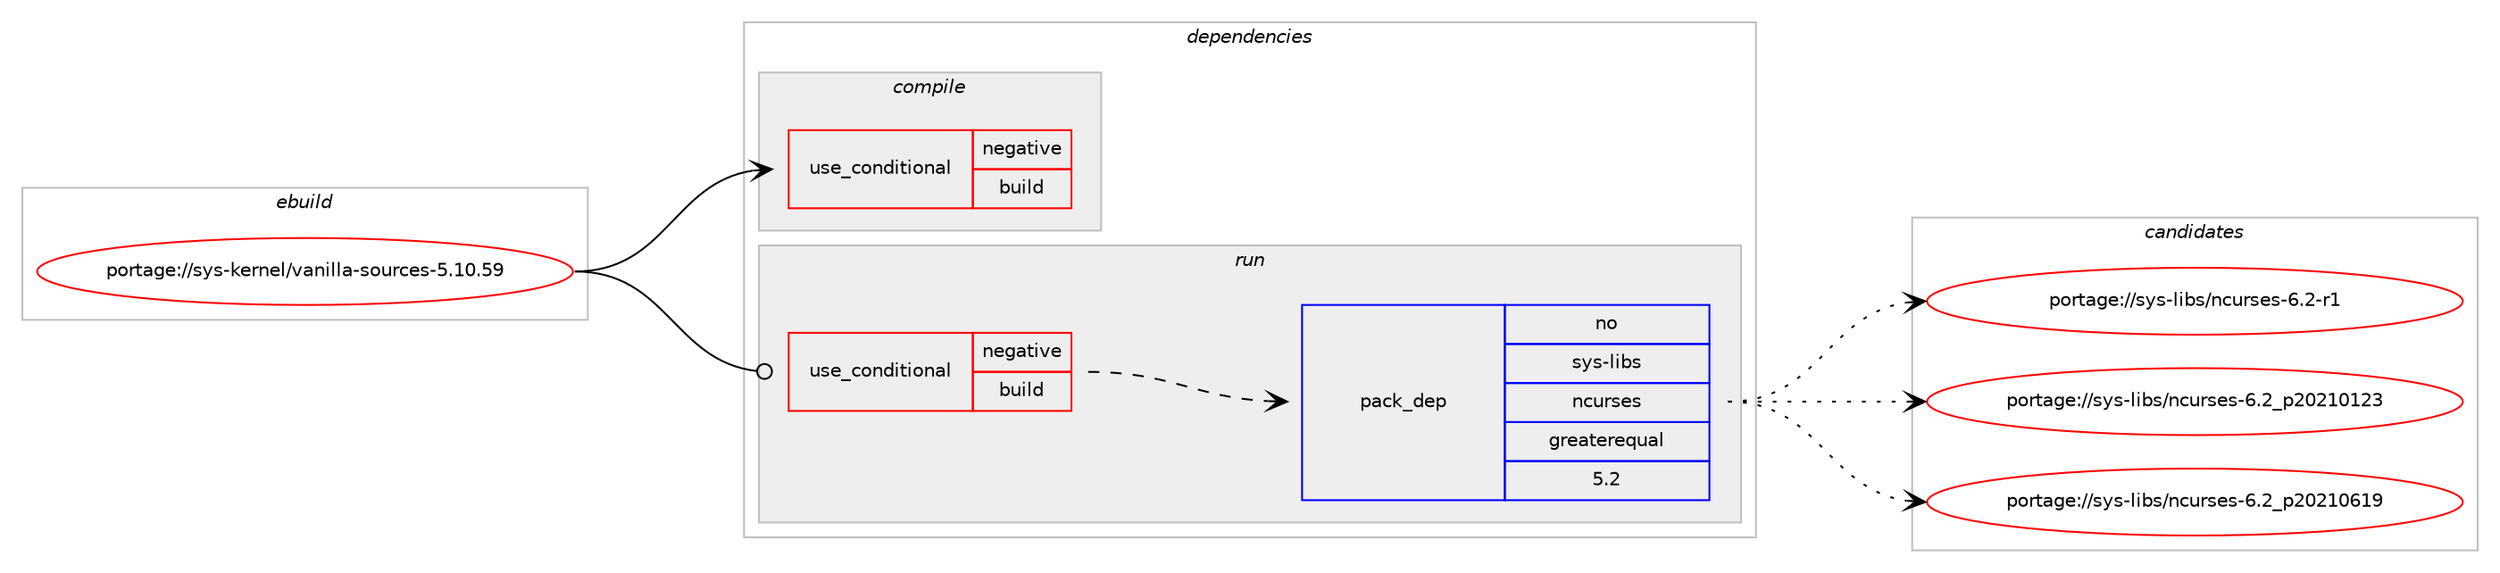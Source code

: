 digraph prolog {

# *************
# Graph options
# *************

newrank=true;
concentrate=true;
compound=true;
graph [rankdir=LR,fontname=Helvetica,fontsize=10,ranksep=1.5];#, ranksep=2.5, nodesep=0.2];
edge  [arrowhead=vee];
node  [fontname=Helvetica,fontsize=10];

# **********
# The ebuild
# **********

subgraph cluster_leftcol {
color=gray;
rank=same;
label=<<i>ebuild</i>>;
id [label="portage://sys-kernel/vanilla-sources-5.10.59", color=red, width=4, href="../sys-kernel/vanilla-sources-5.10.59.svg"];
}

# ****************
# The dependencies
# ****************

subgraph cluster_midcol {
color=gray;
label=<<i>dependencies</i>>;
subgraph cluster_compile {
fillcolor="#eeeeee";
style=filled;
label=<<i>compile</i>>;
subgraph cond184 {
dependency402 [label=<<TABLE BORDER="0" CELLBORDER="1" CELLSPACING="0" CELLPADDING="4"><TR><TD ROWSPAN="3" CELLPADDING="10">use_conditional</TD></TR><TR><TD>negative</TD></TR><TR><TD>build</TD></TR></TABLE>>, shape=none, color=red];
# *** BEGIN UNKNOWN DEPENDENCY TYPE (TODO) ***
# dependency402 -> package_dependency(portage://sys-kernel/vanilla-sources-5.10.59,install,no,sys-apps,sed,none,[,,],[],[])
# *** END UNKNOWN DEPENDENCY TYPE (TODO) ***

}
id:e -> dependency402:w [weight=20,style="solid",arrowhead="vee"];
}
subgraph cluster_compileandrun {
fillcolor="#eeeeee";
style=filled;
label=<<i>compile and run</i>>;
}
subgraph cluster_run {
fillcolor="#eeeeee";
style=filled;
label=<<i>run</i>>;
subgraph cond185 {
dependency403 [label=<<TABLE BORDER="0" CELLBORDER="1" CELLSPACING="0" CELLPADDING="4"><TR><TD ROWSPAN="3" CELLPADDING="10">use_conditional</TD></TR><TR><TD>negative</TD></TR><TR><TD>build</TD></TR></TABLE>>, shape=none, color=red];
# *** BEGIN UNKNOWN DEPENDENCY TYPE (TODO) ***
# dependency403 -> package_dependency(portage://sys-kernel/vanilla-sources-5.10.59,run,no,dev-lang,perl,none,[,,],[],[])
# *** END UNKNOWN DEPENDENCY TYPE (TODO) ***

# *** BEGIN UNKNOWN DEPENDENCY TYPE (TODO) ***
# dependency403 -> package_dependency(portage://sys-kernel/vanilla-sources-5.10.59,run,no,sys-devel,bc,none,[,,],[],[])
# *** END UNKNOWN DEPENDENCY TYPE (TODO) ***

# *** BEGIN UNKNOWN DEPENDENCY TYPE (TODO) ***
# dependency403 -> package_dependency(portage://sys-kernel/vanilla-sources-5.10.59,run,no,sys-devel,bison,none,[,,],[],[])
# *** END UNKNOWN DEPENDENCY TYPE (TODO) ***

# *** BEGIN UNKNOWN DEPENDENCY TYPE (TODO) ***
# dependency403 -> package_dependency(portage://sys-kernel/vanilla-sources-5.10.59,run,no,sys-devel,flex,none,[,,],[],[])
# *** END UNKNOWN DEPENDENCY TYPE (TODO) ***

# *** BEGIN UNKNOWN DEPENDENCY TYPE (TODO) ***
# dependency403 -> package_dependency(portage://sys-kernel/vanilla-sources-5.10.59,run,no,sys-devel,make,none,[,,],[],[])
# *** END UNKNOWN DEPENDENCY TYPE (TODO) ***

subgraph pack209 {
dependency404 [label=<<TABLE BORDER="0" CELLBORDER="1" CELLSPACING="0" CELLPADDING="4" WIDTH="220"><TR><TD ROWSPAN="6" CELLPADDING="30">pack_dep</TD></TR><TR><TD WIDTH="110">no</TD></TR><TR><TD>sys-libs</TD></TR><TR><TD>ncurses</TD></TR><TR><TD>greaterequal</TD></TR><TR><TD>5.2</TD></TR></TABLE>>, shape=none, color=blue];
}
dependency403:e -> dependency404:w [weight=20,style="dashed",arrowhead="vee"];
# *** BEGIN UNKNOWN DEPENDENCY TYPE (TODO) ***
# dependency403 -> package_dependency(portage://sys-kernel/vanilla-sources-5.10.59,run,no,virtual,libelf,none,[,,],[],[])
# *** END UNKNOWN DEPENDENCY TYPE (TODO) ***

# *** BEGIN UNKNOWN DEPENDENCY TYPE (TODO) ***
# dependency403 -> package_dependency(portage://sys-kernel/vanilla-sources-5.10.59,run,no,virtual,pkgconfig,none,[,,],[],[])
# *** END UNKNOWN DEPENDENCY TYPE (TODO) ***

}
id:e -> dependency403:w [weight=20,style="solid",arrowhead="odot"];
}
}

# **************
# The candidates
# **************

subgraph cluster_choices {
rank=same;
color=gray;
label=<<i>candidates</i>>;

subgraph choice209 {
color=black;
nodesep=1;
choice11512111545108105981154711099117114115101115455446504511449 [label="portage://sys-libs/ncurses-6.2-r1", color=red, width=4,href="../sys-libs/ncurses-6.2-r1.svg"];
choice1151211154510810598115471109911711411510111545544650951125048504948495051 [label="portage://sys-libs/ncurses-6.2_p20210123", color=red, width=4,href="../sys-libs/ncurses-6.2_p20210123.svg"];
choice1151211154510810598115471109911711411510111545544650951125048504948544957 [label="portage://sys-libs/ncurses-6.2_p20210619", color=red, width=4,href="../sys-libs/ncurses-6.2_p20210619.svg"];
dependency404:e -> choice11512111545108105981154711099117114115101115455446504511449:w [style=dotted,weight="100"];
dependency404:e -> choice1151211154510810598115471109911711411510111545544650951125048504948495051:w [style=dotted,weight="100"];
dependency404:e -> choice1151211154510810598115471109911711411510111545544650951125048504948544957:w [style=dotted,weight="100"];
}
}

}
